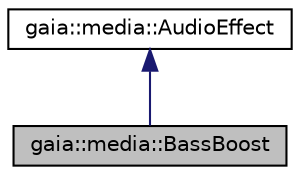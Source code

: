 digraph G
{
  edge [fontname="Helvetica",fontsize="10",labelfontname="Helvetica",labelfontsize="10"];
  node [fontname="Helvetica",fontsize="10",shape=record];
  Node1 [label="gaia::media::BassBoost",height=0.2,width=0.4,color="black", fillcolor="grey75", style="filled" fontcolor="black"];
  Node2 -> Node1 [dir=back,color="midnightblue",fontsize="10",style="solid",fontname="Helvetica"];
  Node2 [label="gaia::media::AudioEffect",height=0.2,width=0.4,color="black", fillcolor="white", style="filled",URL="$da/d8d/classgaia_1_1media_1_1_audio_effect.html",tooltip="AudioEffect is the base class for controlling audio effects provided by the audio framework..."];
}
